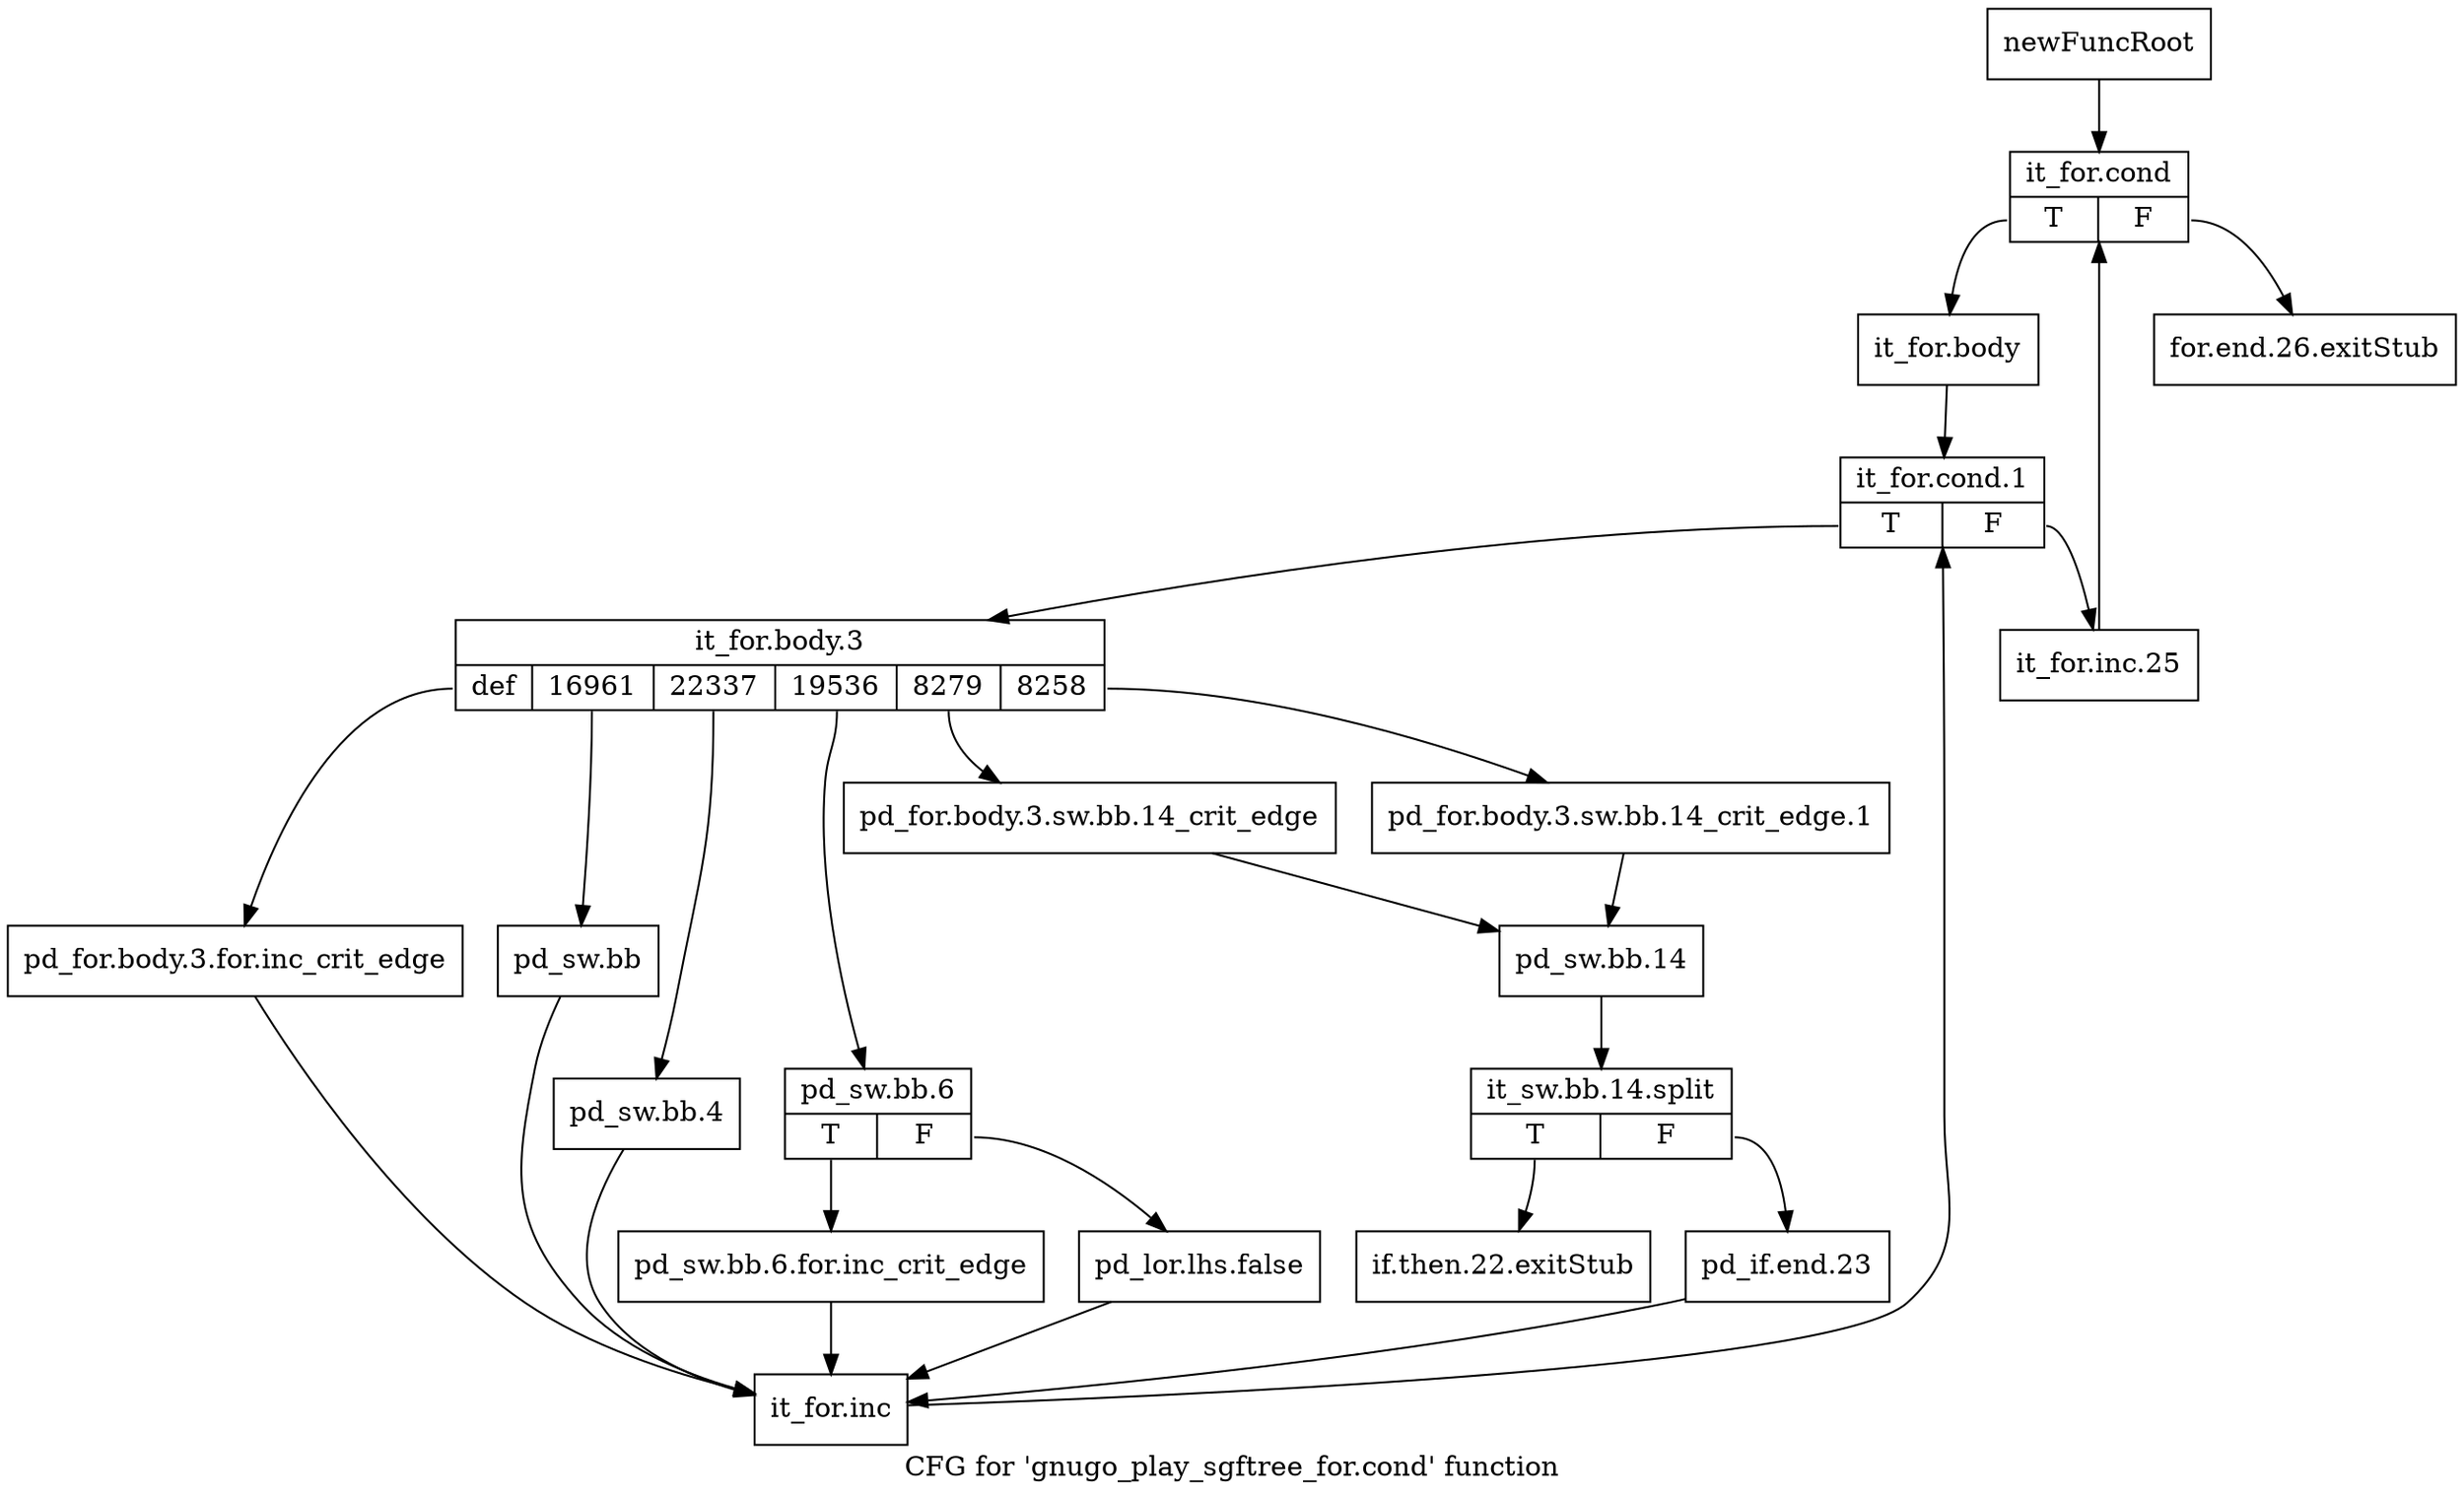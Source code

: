 digraph "CFG for 'gnugo_play_sgftree_for.cond' function" {
	label="CFG for 'gnugo_play_sgftree_for.cond' function";

	Node0x405b5d0 [shape=record,label="{newFuncRoot}"];
	Node0x405b5d0 -> Node0x405b6c0;
	Node0x405b620 [shape=record,label="{for.end.26.exitStub}"];
	Node0x405b670 [shape=record,label="{if.then.22.exitStub}"];
	Node0x405b6c0 [shape=record,label="{it_for.cond|{<s0>T|<s1>F}}"];
	Node0x405b6c0:s0 -> Node0x405b710;
	Node0x405b6c0:s1 -> Node0x405b620;
	Node0x405b710 [shape=record,label="{it_for.body}"];
	Node0x405b710 -> Node0x405b760;
	Node0x405b760 [shape=record,label="{it_for.cond.1|{<s0>T|<s1>F}}"];
	Node0x405b760:s0 -> Node0x405b800;
	Node0x405b760:s1 -> Node0x405b7b0;
	Node0x405b7b0 [shape=record,label="{it_for.inc.25}"];
	Node0x405b7b0 -> Node0x405b6c0;
	Node0x405b800 [shape=record,label="{it_for.body.3|{<s0>def|<s1>16961|<s2>22337|<s3>19536|<s4>8279|<s5>8258}}"];
	Node0x405b800:s0 -> Node0x405bb20;
	Node0x405b800:s1 -> Node0x405bad0;
	Node0x405b800:s2 -> Node0x405ba80;
	Node0x405b800:s3 -> Node0x405b990;
	Node0x405b800:s4 -> Node0x405b8a0;
	Node0x405b800:s5 -> Node0x405b850;
	Node0x405b850 [shape=record,label="{pd_for.body.3.sw.bb.14_crit_edge.1}"];
	Node0x405b850 -> Node0x405b8f0;
	Node0x405b8a0 [shape=record,label="{pd_for.body.3.sw.bb.14_crit_edge}"];
	Node0x405b8a0 -> Node0x405b8f0;
	Node0x405b8f0 [shape=record,label="{pd_sw.bb.14}"];
	Node0x405b8f0 -> Node0x50674c0;
	Node0x50674c0 [shape=record,label="{it_sw.bb.14.split|{<s0>T|<s1>F}}"];
	Node0x50674c0:s0 -> Node0x405b670;
	Node0x50674c0:s1 -> Node0x405b940;
	Node0x405b940 [shape=record,label="{pd_if.end.23}"];
	Node0x405b940 -> Node0x405bb70;
	Node0x405b990 [shape=record,label="{pd_sw.bb.6|{<s0>T|<s1>F}}"];
	Node0x405b990:s0 -> Node0x405ba30;
	Node0x405b990:s1 -> Node0x405b9e0;
	Node0x405b9e0 [shape=record,label="{pd_lor.lhs.false}"];
	Node0x405b9e0 -> Node0x405bb70;
	Node0x405ba30 [shape=record,label="{pd_sw.bb.6.for.inc_crit_edge}"];
	Node0x405ba30 -> Node0x405bb70;
	Node0x405ba80 [shape=record,label="{pd_sw.bb.4}"];
	Node0x405ba80 -> Node0x405bb70;
	Node0x405bad0 [shape=record,label="{pd_sw.bb}"];
	Node0x405bad0 -> Node0x405bb70;
	Node0x405bb20 [shape=record,label="{pd_for.body.3.for.inc_crit_edge}"];
	Node0x405bb20 -> Node0x405bb70;
	Node0x405bb70 [shape=record,label="{it_for.inc}"];
	Node0x405bb70 -> Node0x405b760;
}
